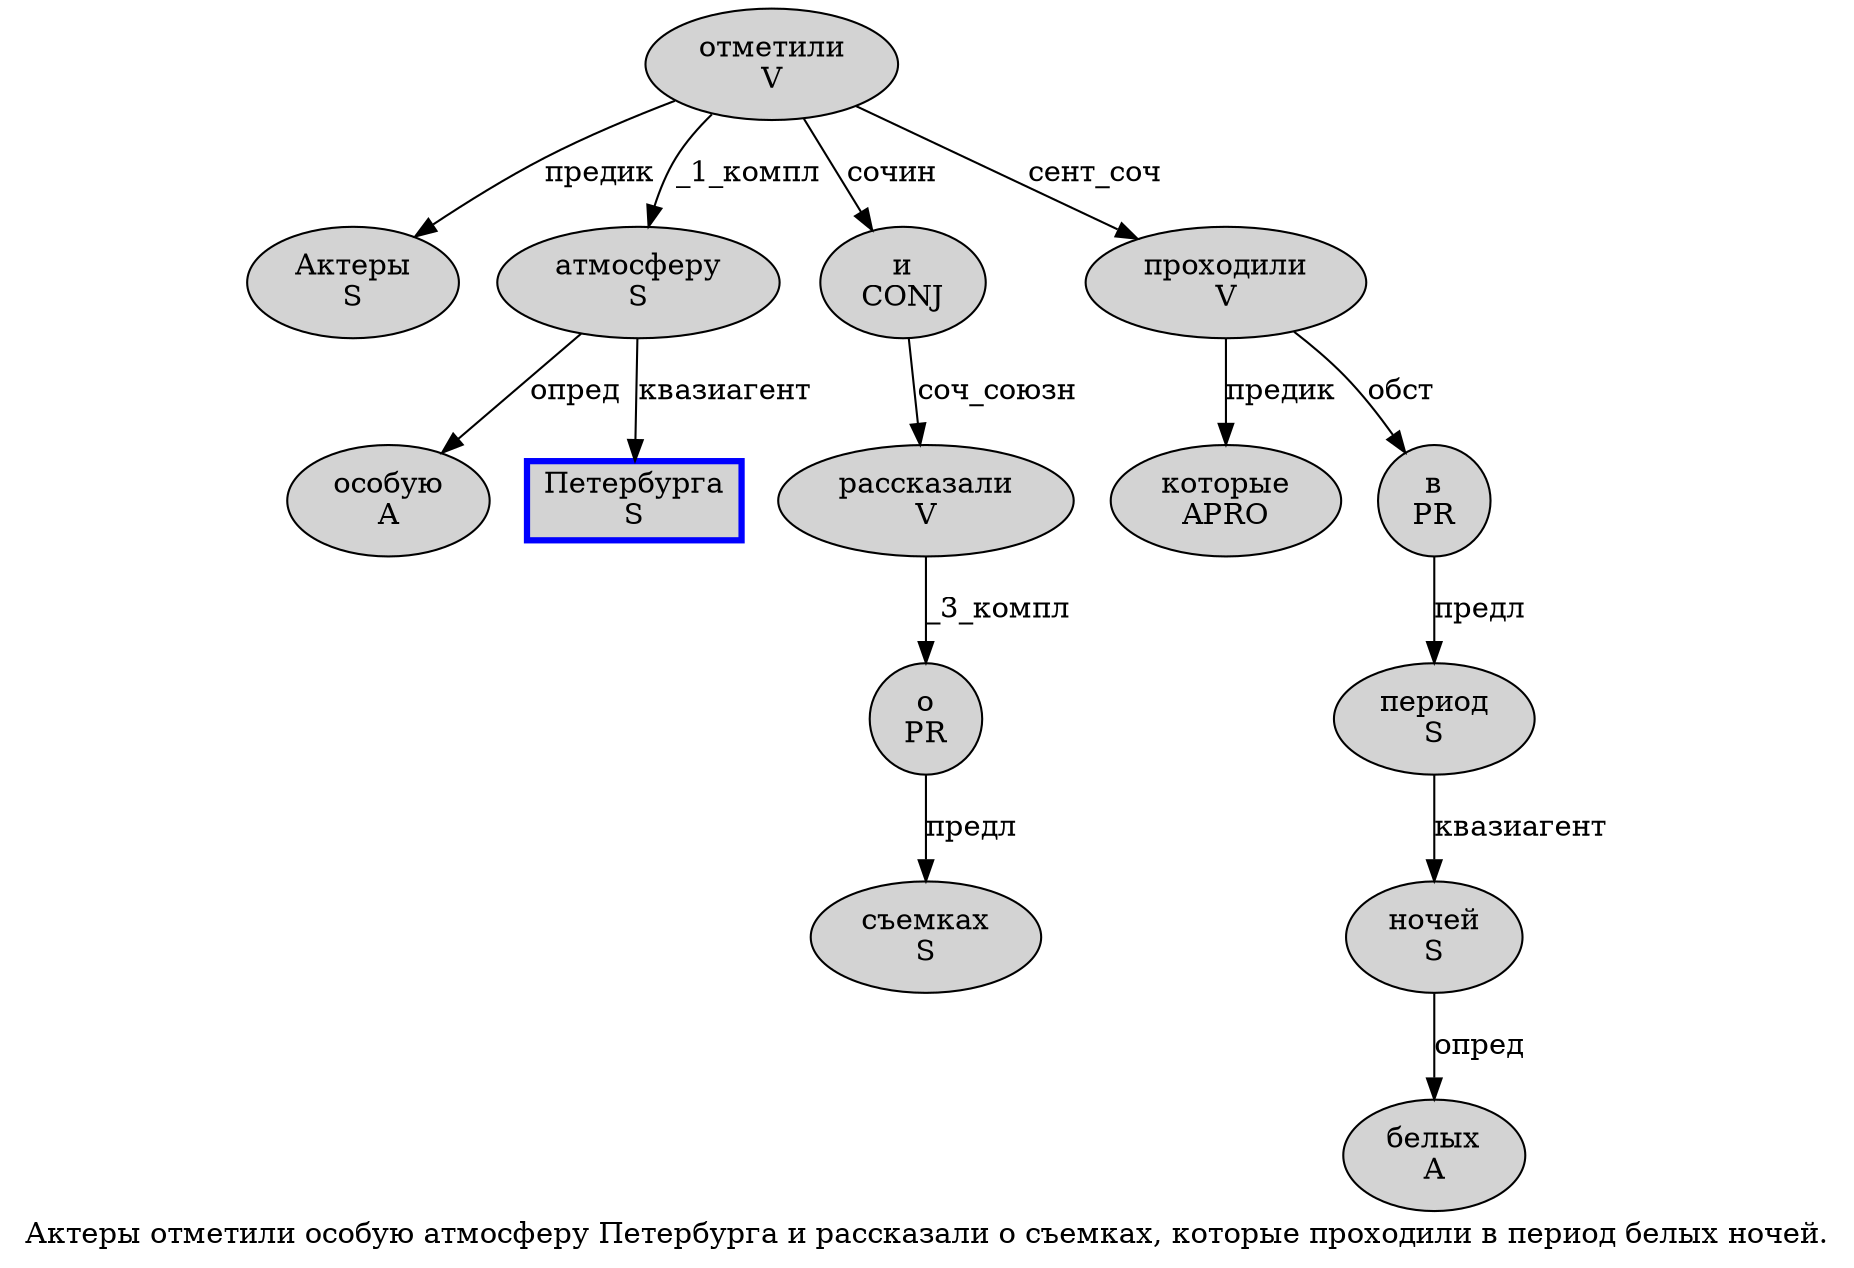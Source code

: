 digraph SENTENCE_1216 {
	graph [label="Актеры отметили особую атмосферу Петербурга и рассказали о съемках, которые проходили в период белых ночей."]
	node [style=filled]
		0 [label="Актеры
S" color="" fillcolor=lightgray penwidth=1 shape=ellipse]
		1 [label="отметили
V" color="" fillcolor=lightgray penwidth=1 shape=ellipse]
		2 [label="особую
A" color="" fillcolor=lightgray penwidth=1 shape=ellipse]
		3 [label="атмосферу
S" color="" fillcolor=lightgray penwidth=1 shape=ellipse]
		4 [label="Петербурга
S" color=blue fillcolor=lightgray penwidth=3 shape=box]
		5 [label="и
CONJ" color="" fillcolor=lightgray penwidth=1 shape=ellipse]
		6 [label="рассказали
V" color="" fillcolor=lightgray penwidth=1 shape=ellipse]
		7 [label="о
PR" color="" fillcolor=lightgray penwidth=1 shape=ellipse]
		8 [label="съемках
S" color="" fillcolor=lightgray penwidth=1 shape=ellipse]
		10 [label="которые
APRO" color="" fillcolor=lightgray penwidth=1 shape=ellipse]
		11 [label="проходили
V" color="" fillcolor=lightgray penwidth=1 shape=ellipse]
		12 [label="в
PR" color="" fillcolor=lightgray penwidth=1 shape=ellipse]
		13 [label="период
S" color="" fillcolor=lightgray penwidth=1 shape=ellipse]
		14 [label="белых
A" color="" fillcolor=lightgray penwidth=1 shape=ellipse]
		15 [label="ночей
S" color="" fillcolor=lightgray penwidth=1 shape=ellipse]
			7 -> 8 [label="предл"]
			6 -> 7 [label="_3_компл"]
			1 -> 0 [label="предик"]
			1 -> 3 [label="_1_компл"]
			1 -> 5 [label="сочин"]
			1 -> 11 [label="сент_соч"]
			15 -> 14 [label="опред"]
			5 -> 6 [label="соч_союзн"]
			11 -> 10 [label="предик"]
			11 -> 12 [label="обст"]
			13 -> 15 [label="квазиагент"]
			3 -> 2 [label="опред"]
			3 -> 4 [label="квазиагент"]
			12 -> 13 [label="предл"]
}